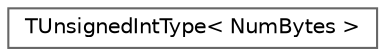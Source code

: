 digraph "Graphical Class Hierarchy"
{
 // INTERACTIVE_SVG=YES
 // LATEX_PDF_SIZE
  bgcolor="transparent";
  edge [fontname=Helvetica,fontsize=10,labelfontname=Helvetica,labelfontsize=10];
  node [fontname=Helvetica,fontsize=10,shape=box,height=0.2,width=0.4];
  rankdir="LR";
  Node0 [id="Node000000",label="TUnsignedIntType\< NumBytes \>",height=0.2,width=0.4,color="grey40", fillcolor="white", style="filled",URL="$dd/d48/structTUnsignedIntType.html",tooltip="Type trait which yields an unsigned integer type of a given number of bytes."];
}
